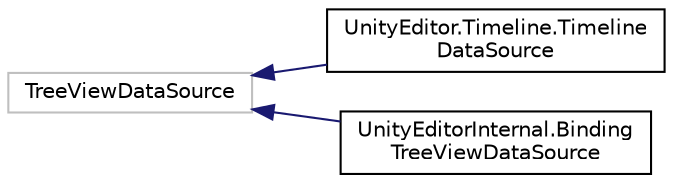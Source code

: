 digraph "Graphical Class Hierarchy"
{
 // LATEX_PDF_SIZE
  edge [fontname="Helvetica",fontsize="10",labelfontname="Helvetica",labelfontsize="10"];
  node [fontname="Helvetica",fontsize="10",shape=record];
  rankdir="LR";
  Node29 [label="TreeViewDataSource",height=0.2,width=0.4,color="grey75", fillcolor="white", style="filled",tooltip=" "];
  Node29 -> Node0 [dir="back",color="midnightblue",fontsize="10",style="solid",fontname="Helvetica"];
  Node0 [label="UnityEditor.Timeline.Timeline\lDataSource",height=0.2,width=0.4,color="black", fillcolor="white", style="filled",URL="$class_unity_editor_1_1_timeline_1_1_timeline_data_source.html",tooltip=" "];
  Node29 -> Node31 [dir="back",color="midnightblue",fontsize="10",style="solid",fontname="Helvetica"];
  Node31 [label="UnityEditorInternal.Binding\lTreeViewDataSource",height=0.2,width=0.4,color="black", fillcolor="white", style="filled",URL="$class_unity_editor_internal_1_1_binding_tree_view_data_source.html",tooltip=" "];
}
